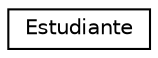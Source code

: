 digraph "Graphical Class Hierarchy"
{
 // LATEX_PDF_SIZE
  edge [fontname="Helvetica",fontsize="10",labelfontname="Helvetica",labelfontsize="10"];
  node [fontname="Helvetica",fontsize="10",shape=record];
  rankdir="LR";
  Node0 [label="Estudiante",height=0.2,width=0.4,color="black", fillcolor="white", style="filled",URL="$class_estudiante.html",tooltip=" "];
}
